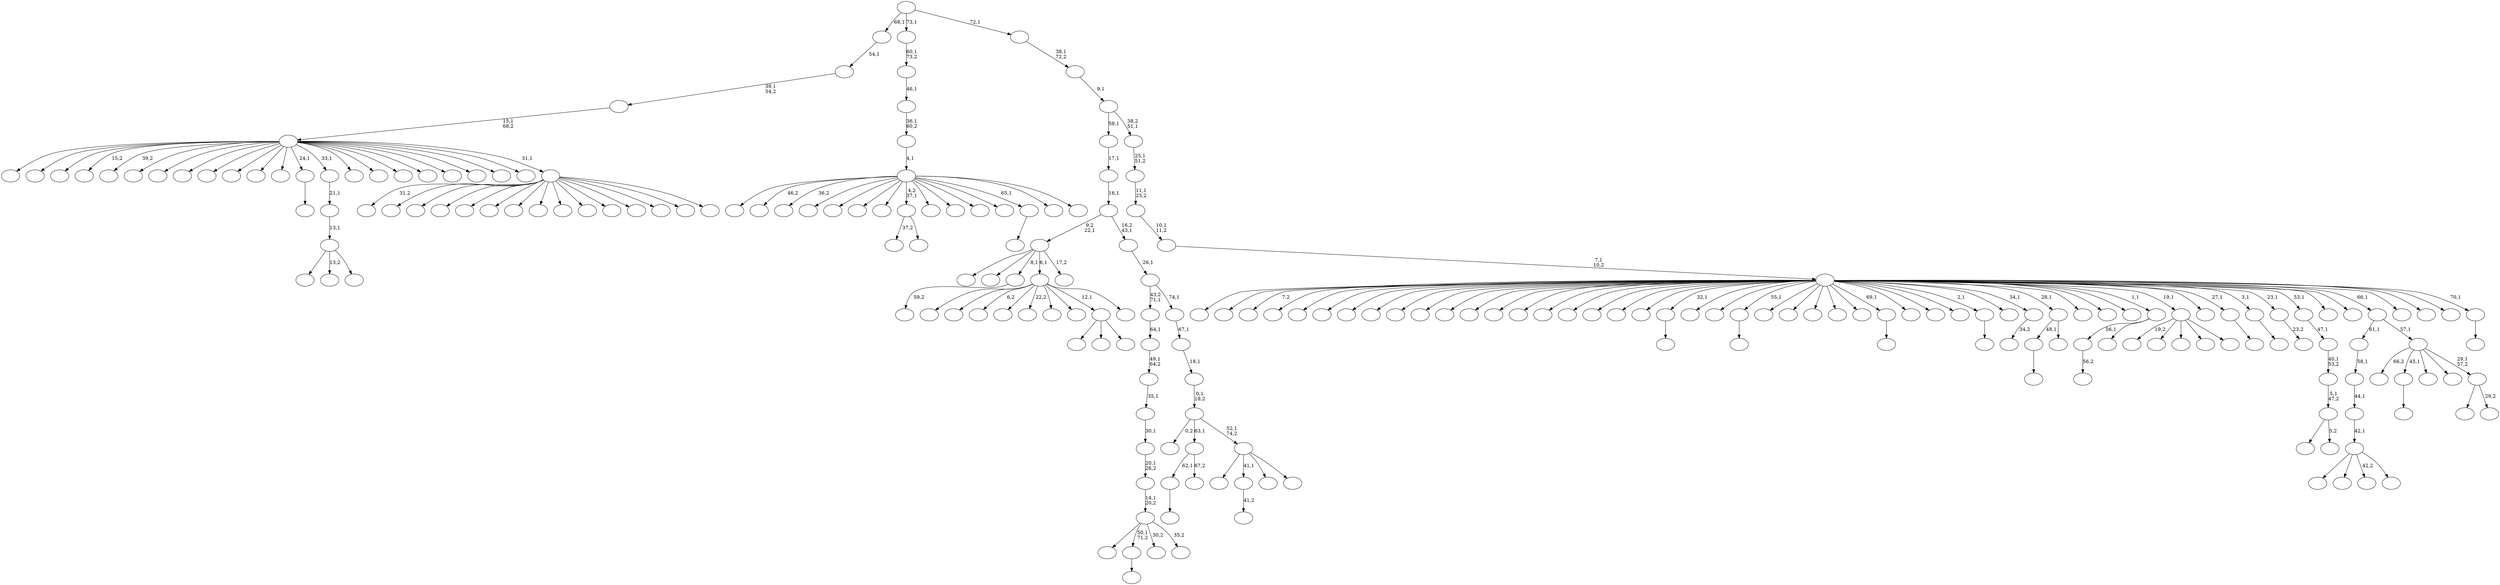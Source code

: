 digraph T {
	225 [label=""]
	224 [label=""]
	223 [label=""]
	222 [label=""]
	221 [label=""]
	220 [label=""]
	219 [label=""]
	218 [label=""]
	217 [label=""]
	216 [label=""]
	215 [label=""]
	214 [label=""]
	213 [label=""]
	212 [label=""]
	211 [label=""]
	210 [label=""]
	209 [label=""]
	208 [label=""]
	207 [label=""]
	206 [label=""]
	205 [label=""]
	204 [label=""]
	203 [label=""]
	202 [label=""]
	201 [label=""]
	200 [label=""]
	199 [label=""]
	198 [label=""]
	197 [label=""]
	196 [label=""]
	195 [label=""]
	194 [label=""]
	193 [label=""]
	192 [label=""]
	191 [label=""]
	190 [label=""]
	189 [label=""]
	188 [label=""]
	187 [label=""]
	186 [label=""]
	185 [label=""]
	184 [label=""]
	183 [label=""]
	182 [label=""]
	181 [label=""]
	180 [label=""]
	179 [label=""]
	178 [label=""]
	177 [label=""]
	176 [label=""]
	175 [label=""]
	174 [label=""]
	173 [label=""]
	172 [label=""]
	171 [label=""]
	170 [label=""]
	169 [label=""]
	168 [label=""]
	167 [label=""]
	166 [label=""]
	165 [label=""]
	164 [label=""]
	163 [label=""]
	162 [label=""]
	161 [label=""]
	160 [label=""]
	159 [label=""]
	158 [label=""]
	157 [label=""]
	156 [label=""]
	155 [label=""]
	154 [label=""]
	153 [label=""]
	152 [label=""]
	151 [label=""]
	150 [label=""]
	149 [label=""]
	148 [label=""]
	147 [label=""]
	146 [label=""]
	145 [label=""]
	144 [label=""]
	143 [label=""]
	142 [label=""]
	141 [label=""]
	140 [label=""]
	139 [label=""]
	138 [label=""]
	137 [label=""]
	136 [label=""]
	135 [label=""]
	134 [label=""]
	133 [label=""]
	132 [label=""]
	131 [label=""]
	130 [label=""]
	129 [label=""]
	128 [label=""]
	127 [label=""]
	126 [label=""]
	125 [label=""]
	124 [label=""]
	123 [label=""]
	122 [label=""]
	121 [label=""]
	120 [label=""]
	119 [label=""]
	118 [label=""]
	117 [label=""]
	116 [label=""]
	115 [label=""]
	114 [label=""]
	113 [label=""]
	112 [label=""]
	111 [label=""]
	110 [label=""]
	109 [label=""]
	108 [label=""]
	107 [label=""]
	106 [label=""]
	105 [label=""]
	104 [label=""]
	103 [label=""]
	102 [label=""]
	101 [label=""]
	100 [label=""]
	99 [label=""]
	98 [label=""]
	97 [label=""]
	96 [label=""]
	95 [label=""]
	94 [label=""]
	93 [label=""]
	92 [label=""]
	91 [label=""]
	90 [label=""]
	89 [label=""]
	88 [label=""]
	87 [label=""]
	86 [label=""]
	85 [label=""]
	84 [label=""]
	83 [label=""]
	82 [label=""]
	81 [label=""]
	80 [label=""]
	79 [label=""]
	78 [label=""]
	77 [label=""]
	76 [label=""]
	75 [label=""]
	74 [label=""]
	73 [label=""]
	72 [label=""]
	71 [label=""]
	70 [label=""]
	69 [label=""]
	68 [label=""]
	67 [label=""]
	66 [label=""]
	65 [label=""]
	64 [label=""]
	63 [label=""]
	62 [label=""]
	61 [label=""]
	60 [label=""]
	59 [label=""]
	58 [label=""]
	57 [label=""]
	56 [label=""]
	55 [label=""]
	54 [label=""]
	53 [label=""]
	52 [label=""]
	51 [label=""]
	50 [label=""]
	49 [label=""]
	48 [label=""]
	47 [label=""]
	46 [label=""]
	45 [label=""]
	44 [label=""]
	43 [label=""]
	42 [label=""]
	41 [label=""]
	40 [label=""]
	39 [label=""]
	38 [label=""]
	37 [label=""]
	36 [label=""]
	35 [label=""]
	34 [label=""]
	33 [label=""]
	32 [label=""]
	31 [label=""]
	30 [label=""]
	29 [label=""]
	28 [label=""]
	27 [label=""]
	26 [label=""]
	25 [label=""]
	24 [label=""]
	23 [label=""]
	22 [label=""]
	21 [label=""]
	20 [label=""]
	19 [label=""]
	18 [label=""]
	17 [label=""]
	16 [label=""]
	15 [label=""]
	14 [label=""]
	13 [label=""]
	12 [label=""]
	11 [label=""]
	10 [label=""]
	9 [label=""]
	8 [label=""]
	7 [label=""]
	6 [label=""]
	5 [label=""]
	4 [label=""]
	3 [label=""]
	2 [label=""]
	1 [label=""]
	0 [label=""]
	184 -> 185 [label=""]
	179 -> 180 [label=""]
	175 -> 176 [label=""]
	164 -> 165 [label=""]
	159 -> 160 [label="56,2"]
	157 -> 158 [label="59,2"]
	144 -> 145 [label=""]
	139 -> 140 [label=""]
	128 -> 129 [label=""]
	126 -> 127 [label=""]
	124 -> 214 [label=""]
	124 -> 156 [label="13,2"]
	124 -> 125 [label=""]
	123 -> 124 [label="13,1"]
	122 -> 123 [label="21,1"]
	111 -> 112 [label=""]
	109 -> 110 [label="34,2"]
	107 -> 111 [label="48,1"]
	107 -> 108 [label=""]
	105 -> 106 [label="41,2"]
	99 -> 205 [label=""]
	99 -> 170 [label=""]
	99 -> 152 [label="42,2"]
	99 -> 100 [label=""]
	98 -> 99 [label="42,1"]
	97 -> 98 [label="44,1"]
	96 -> 97 [label="58,1"]
	92 -> 159 [label="56,1"]
	92 -> 93 [label=""]
	90 -> 144 [label="62,1"]
	90 -> 91 [label="67,2"]
	88 -> 221 [label=""]
	88 -> 192 [label=""]
	88 -> 89 [label=""]
	86 -> 216 [label="19,2"]
	86 -> 206 [label=""]
	86 -> 181 [label=""]
	86 -> 117 [label=""]
	86 -> 87 [label=""]
	83 -> 84 [label=""]
	80 -> 81 [label=""]
	78 -> 79 [label="23,2"]
	76 -> 153 [label=""]
	76 -> 77 [label="5,2"]
	75 -> 76 [label="5,1\n47,2"]
	74 -> 75 [label="40,1\n53,2"]
	73 -> 74 [label="47,1"]
	68 -> 130 [label="37,2"]
	68 -> 69 [label=""]
	65 -> 167 [label=""]
	65 -> 66 [label="29,2"]
	64 -> 190 [label="66,2"]
	64 -> 179 [label="45,1"]
	64 -> 171 [label=""]
	64 -> 113 [label=""]
	64 -> 65 [label="29,1\n57,2"]
	63 -> 96 [label="61,1"]
	63 -> 64 [label="57,1"]
	60 -> 222 [label=""]
	60 -> 209 [label=""]
	60 -> 204 [label="6,2"]
	60 -> 198 [label=""]
	60 -> 162 [label="22,2"]
	60 -> 141 [label=""]
	60 -> 134 [label=""]
	60 -> 88 [label="12,1"]
	60 -> 61 [label=""]
	55 -> 213 [label=""]
	55 -> 184 [label="50,1\n71,2"]
	55 -> 118 [label="30,2"]
	55 -> 56 [label="35,2"]
	54 -> 55 [label="14,1\n20,2"]
	53 -> 54 [label="20,1\n26,2"]
	52 -> 53 [label="30,1"]
	51 -> 52 [label="35,1"]
	50 -> 51 [label="49,1\n64,2"]
	49 -> 50 [label="64,1"]
	47 -> 189 [label=""]
	47 -> 172 [label=""]
	47 -> 157 [label="8,1"]
	47 -> 60 [label="6,1"]
	47 -> 48 [label="17,2"]
	40 -> 41 [label=""]
	37 -> 149 [label=""]
	37 -> 105 [label="41,1"]
	37 -> 103 [label=""]
	37 -> 38 [label=""]
	36 -> 187 [label="0,2"]
	36 -> 90 [label="63,1"]
	36 -> 37 [label="52,1\n74,2"]
	35 -> 36 [label="0,1\n18,2"]
	34 -> 35 [label="18,1"]
	33 -> 34 [label="67,1"]
	32 -> 49 [label="43,2\n71,1"]
	32 -> 33 [label="74,1"]
	31 -> 32 [label="26,1"]
	30 -> 47 [label="9,2\n22,1"]
	30 -> 31 [label="16,2\n43,1"]
	29 -> 30 [label="16,1"]
	28 -> 29 [label="17,1"]
	21 -> 220 [label="31,2"]
	21 -> 200 [label=""]
	21 -> 199 [label=""]
	21 -> 191 [label=""]
	21 -> 137 [label=""]
	21 -> 135 [label=""]
	21 -> 131 [label=""]
	21 -> 116 [label=""]
	21 -> 115 [label=""]
	21 -> 70 [label=""]
	21 -> 59 [label=""]
	21 -> 58 [label=""]
	21 -> 26 [label=""]
	21 -> 23 [label=""]
	21 -> 22 [label=""]
	20 -> 217 [label=""]
	20 -> 215 [label=""]
	20 -> 211 [label=""]
	20 -> 195 [label="15,2"]
	20 -> 182 [label="39,2"]
	20 -> 173 [label=""]
	20 -> 169 [label=""]
	20 -> 161 [label=""]
	20 -> 150 [label=""]
	20 -> 148 [label=""]
	20 -> 146 [label=""]
	20 -> 142 [label=""]
	20 -> 126 [label="24,1"]
	20 -> 122 [label="33,1"]
	20 -> 120 [label=""]
	20 -> 119 [label=""]
	20 -> 114 [label=""]
	20 -> 82 [label=""]
	20 -> 57 [label=""]
	20 -> 45 [label=""]
	20 -> 25 [label=""]
	20 -> 24 [label=""]
	20 -> 21 [label="31,1"]
	19 -> 20 [label="15,1\n68,2"]
	18 -> 19 [label="39,1\n54,2"]
	17 -> 18 [label="54,1"]
	15 -> 225 [label=""]
	15 -> 208 [label="46,2"]
	15 -> 166 [label="36,2"]
	15 -> 151 [label=""]
	15 -> 133 [label=""]
	15 -> 101 [label=""]
	15 -> 94 [label=""]
	15 -> 68 [label="4,2\n37,1"]
	15 -> 67 [label=""]
	15 -> 46 [label=""]
	15 -> 44 [label=""]
	15 -> 43 [label=""]
	15 -> 40 [label="65,1"]
	15 -> 39 [label=""]
	15 -> 16 [label=""]
	14 -> 15 [label="4,1"]
	13 -> 14 [label="36,1\n60,2"]
	12 -> 13 [label="46,1"]
	11 -> 12 [label="60,1\n73,2"]
	9 -> 10 [label=""]
	8 -> 224 [label=""]
	8 -> 223 [label=""]
	8 -> 219 [label="7,2"]
	8 -> 218 [label=""]
	8 -> 212 [label=""]
	8 -> 210 [label=""]
	8 -> 207 [label=""]
	8 -> 203 [label=""]
	8 -> 202 [label=""]
	8 -> 201 [label=""]
	8 -> 197 [label=""]
	8 -> 196 [label=""]
	8 -> 194 [label=""]
	8 -> 193 [label=""]
	8 -> 188 [label=""]
	8 -> 186 [label=""]
	8 -> 183 [label=""]
	8 -> 178 [label=""]
	8 -> 177 [label=""]
	8 -> 175 [label="32,1"]
	8 -> 174 [label=""]
	8 -> 168 [label=""]
	8 -> 164 [label="55,1"]
	8 -> 163 [label=""]
	8 -> 155 [label=""]
	8 -> 154 [label=""]
	8 -> 147 [label=""]
	8 -> 143 [label=""]
	8 -> 139 [label="69,1"]
	8 -> 138 [label=""]
	8 -> 136 [label=""]
	8 -> 132 [label=""]
	8 -> 128 [label="2,1"]
	8 -> 121 [label=""]
	8 -> 109 [label="34,1"]
	8 -> 107 [label="28,1"]
	8 -> 104 [label=""]
	8 -> 102 [label=""]
	8 -> 95 [label=""]
	8 -> 92 [label="1,1"]
	8 -> 86 [label="19,1"]
	8 -> 85 [label=""]
	8 -> 83 [label="27,1"]
	8 -> 80 [label="3,1"]
	8 -> 78 [label="23,1"]
	8 -> 73 [label="53,1"]
	8 -> 72 [label=""]
	8 -> 71 [label=""]
	8 -> 63 [label="66,1"]
	8 -> 62 [label=""]
	8 -> 42 [label=""]
	8 -> 27 [label=""]
	8 -> 9 [label="70,1"]
	7 -> 8 [label="7,1\n10,2"]
	6 -> 7 [label="10,1\n11,2"]
	5 -> 6 [label="11,1\n25,2"]
	4 -> 5 [label="25,1\n51,2"]
	3 -> 28 [label="59,1"]
	3 -> 4 [label="38,2\n51,1"]
	2 -> 3 [label="9,1"]
	1 -> 2 [label="38,1\n72,2"]
	0 -> 17 [label="68,1"]
	0 -> 11 [label="73,1"]
	0 -> 1 [label="72,1"]
}
